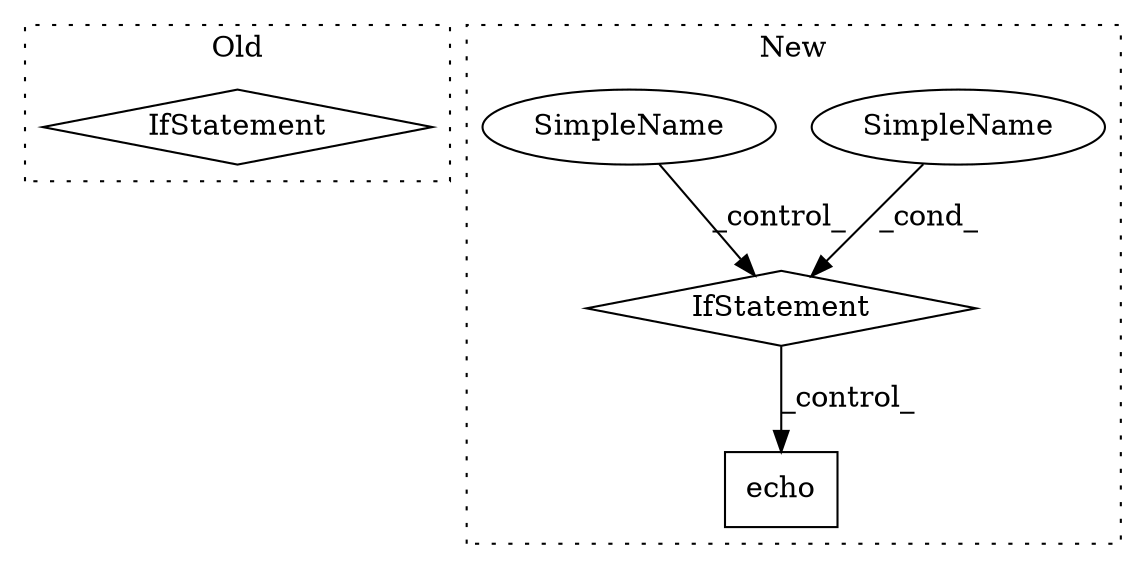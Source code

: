 digraph G {
subgraph cluster0 {
1 [label="IfStatement" a="25" s="5964,5998" l="4,2" shape="diamond"];
label = "Old";
style="dotted";
}
subgraph cluster1 {
2 [label="echo" a="32" s="12247,12297" l="5,1" shape="box"];
3 [label="IfStatement" a="25" s="12194,12235" l="4,2" shape="diamond"];
4 [label="SimpleName" a="42" s="" l="" shape="ellipse"];
5 [label="SimpleName" a="42" s="" l="" shape="ellipse"];
label = "New";
style="dotted";
}
3 -> 2 [label="_control_"];
4 -> 3 [label="_cond_"];
5 -> 3 [label="_control_"];
}